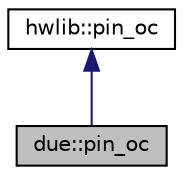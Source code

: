 digraph "due::pin_oc"
{
  edge [fontname="Helvetica",fontsize="10",labelfontname="Helvetica",labelfontsize="10"];
  node [fontname="Helvetica",fontsize="10",shape=record];
  Node0 [label="due::pin_oc",height=0.2,width=0.4,color="black", fillcolor="grey75", style="filled", fontcolor="black"];
  Node1 -> Node0 [dir="back",color="midnightblue",fontsize="10",style="solid"];
  Node1 [label="hwlib::pin_oc",height=0.2,width=0.4,color="black", fillcolor="white", style="filled",URL="$classhwlib_1_1pin__oc.html"];
}
